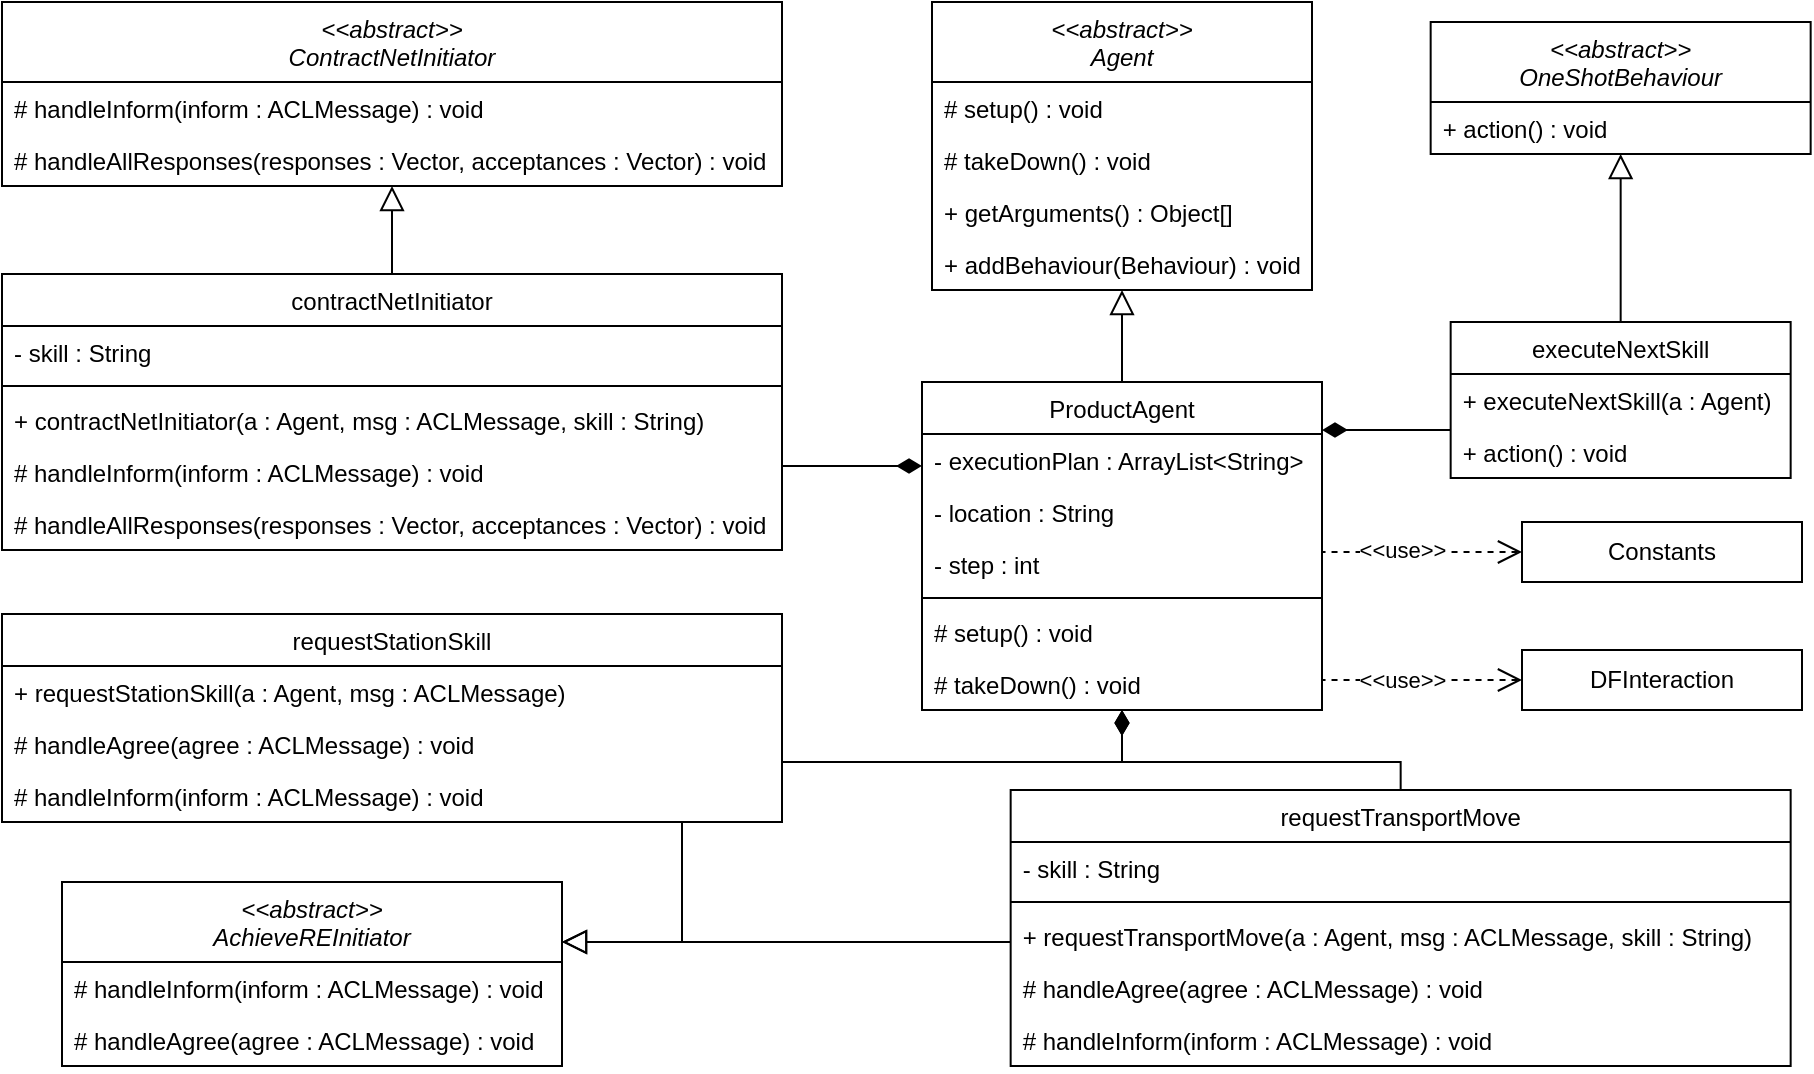 <mxfile version="24.7.5">
  <diagram id="C5RBs43oDa-KdzZeNtuy" name="Page-1">
    <mxGraphModel dx="1487" dy="989" grid="1" gridSize="10" guides="1" tooltips="1" connect="1" arrows="1" fold="1" page="1" pageScale="1" pageWidth="827" pageHeight="1169" math="0" shadow="0">
      <root>
        <mxCell id="WIyWlLk6GJQsqaUBKTNV-0" />
        <mxCell id="WIyWlLk6GJQsqaUBKTNV-1" parent="WIyWlLk6GJQsqaUBKTNV-0" />
        <mxCell id="zkfFHV4jXpPFQw0GAbJ--0" value="&lt;&lt;abstract&gt;&gt;&#xa;Agent" style="swimlane;fontStyle=2;align=center;verticalAlign=top;childLayout=stackLayout;horizontal=1;startSize=40;horizontalStack=0;resizeParent=1;resizeLast=0;collapsible=1;marginBottom=0;rounded=0;shadow=0;strokeWidth=1;" parent="WIyWlLk6GJQsqaUBKTNV-1" vertex="1">
          <mxGeometry x="375" y="30" width="190" height="144" as="geometry">
            <mxRectangle x="230" y="140" width="160" height="26" as="alternateBounds" />
          </mxGeometry>
        </mxCell>
        <mxCell id="zkfFHV4jXpPFQw0GAbJ--1" value="# setup() : void" style="text;align=left;verticalAlign=top;spacingLeft=4;spacingRight=4;overflow=hidden;rotatable=0;points=[[0,0.5],[1,0.5]];portConstraint=eastwest;" parent="zkfFHV4jXpPFQw0GAbJ--0" vertex="1">
          <mxGeometry y="40" width="190" height="26" as="geometry" />
        </mxCell>
        <mxCell id="zkfFHV4jXpPFQw0GAbJ--2" value="# takeDown() : void" style="text;align=left;verticalAlign=top;spacingLeft=4;spacingRight=4;overflow=hidden;rotatable=0;points=[[0,0.5],[1,0.5]];portConstraint=eastwest;rounded=0;shadow=0;html=0;" parent="zkfFHV4jXpPFQw0GAbJ--0" vertex="1">
          <mxGeometry y="66" width="190" height="26" as="geometry" />
        </mxCell>
        <mxCell id="zkfFHV4jXpPFQw0GAbJ--3" value="+ getArguments() : Object[]" style="text;align=left;verticalAlign=top;spacingLeft=4;spacingRight=4;overflow=hidden;rotatable=0;points=[[0,0.5],[1,0.5]];portConstraint=eastwest;rounded=0;shadow=0;html=0;" parent="zkfFHV4jXpPFQw0GAbJ--0" vertex="1">
          <mxGeometry y="92" width="190" height="26" as="geometry" />
        </mxCell>
        <mxCell id="3qOFRt8D9cqVfBlaZG_P-1" value="+ addBehaviour(Behaviour) : void" style="text;align=left;verticalAlign=top;spacingLeft=4;spacingRight=4;overflow=hidden;rotatable=0;points=[[0,0.5],[1,0.5]];portConstraint=eastwest;rounded=0;shadow=0;html=0;" parent="zkfFHV4jXpPFQw0GAbJ--0" vertex="1">
          <mxGeometry y="118" width="190" height="26" as="geometry" />
        </mxCell>
        <mxCell id="zkfFHV4jXpPFQw0GAbJ--6" value="ProductAgent" style="swimlane;fontStyle=0;align=center;verticalAlign=top;childLayout=stackLayout;horizontal=1;startSize=26;horizontalStack=0;resizeParent=1;resizeLast=0;collapsible=1;marginBottom=0;rounded=0;shadow=0;strokeWidth=1;" parent="WIyWlLk6GJQsqaUBKTNV-1" vertex="1">
          <mxGeometry x="370" y="220" width="200" height="164" as="geometry">
            <mxRectangle x="130" y="380" width="160" height="26" as="alternateBounds" />
          </mxGeometry>
        </mxCell>
        <mxCell id="zkfFHV4jXpPFQw0GAbJ--7" value="- executionPlan : ArrayList&lt;String&gt;" style="text;align=left;verticalAlign=top;spacingLeft=4;spacingRight=4;overflow=hidden;rotatable=0;points=[[0,0.5],[1,0.5]];portConstraint=eastwest;" parent="zkfFHV4jXpPFQw0GAbJ--6" vertex="1">
          <mxGeometry y="26" width="200" height="26" as="geometry" />
        </mxCell>
        <mxCell id="zkfFHV4jXpPFQw0GAbJ--8" value="- location : String" style="text;align=left;verticalAlign=top;spacingLeft=4;spacingRight=4;overflow=hidden;rotatable=0;points=[[0,0.5],[1,0.5]];portConstraint=eastwest;rounded=0;shadow=0;html=0;" parent="zkfFHV4jXpPFQw0GAbJ--6" vertex="1">
          <mxGeometry y="52" width="200" height="26" as="geometry" />
        </mxCell>
        <mxCell id="3qOFRt8D9cqVfBlaZG_P-0" value="- step : int" style="text;align=left;verticalAlign=top;spacingLeft=4;spacingRight=4;overflow=hidden;rotatable=0;points=[[0,0.5],[1,0.5]];portConstraint=eastwest;rounded=0;shadow=0;html=0;" parent="zkfFHV4jXpPFQw0GAbJ--6" vertex="1">
          <mxGeometry y="78" width="200" height="26" as="geometry" />
        </mxCell>
        <mxCell id="zkfFHV4jXpPFQw0GAbJ--9" value="" style="line;html=1;strokeWidth=1;align=left;verticalAlign=middle;spacingTop=-1;spacingLeft=3;spacingRight=3;rotatable=0;labelPosition=right;points=[];portConstraint=eastwest;" parent="zkfFHV4jXpPFQw0GAbJ--6" vertex="1">
          <mxGeometry y="104" width="200" height="8" as="geometry" />
        </mxCell>
        <mxCell id="zkfFHV4jXpPFQw0GAbJ--10" value="# setup() : void" style="text;align=left;verticalAlign=top;spacingLeft=4;spacingRight=4;overflow=hidden;rotatable=0;points=[[0,0.5],[1,0.5]];portConstraint=eastwest;fontStyle=0" parent="zkfFHV4jXpPFQw0GAbJ--6" vertex="1">
          <mxGeometry y="112" width="200" height="26" as="geometry" />
        </mxCell>
        <mxCell id="3qOFRt8D9cqVfBlaZG_P-2" value="# takeDown() : void" style="text;align=left;verticalAlign=top;spacingLeft=4;spacingRight=4;overflow=hidden;rotatable=0;points=[[0,0.5],[1,0.5]];portConstraint=eastwest;" parent="zkfFHV4jXpPFQw0GAbJ--6" vertex="1">
          <mxGeometry y="138" width="200" height="26" as="geometry" />
        </mxCell>
        <mxCell id="zkfFHV4jXpPFQw0GAbJ--12" value="" style="endArrow=block;endSize=10;endFill=0;shadow=0;strokeWidth=1;rounded=0;curved=0;edgeStyle=elbowEdgeStyle;elbow=vertical;" parent="WIyWlLk6GJQsqaUBKTNV-1" source="zkfFHV4jXpPFQw0GAbJ--6" target="zkfFHV4jXpPFQw0GAbJ--0" edge="1">
          <mxGeometry width="160" relative="1" as="geometry">
            <mxPoint x="450" y="63" as="sourcePoint" />
            <mxPoint x="450" y="63" as="targetPoint" />
          </mxGeometry>
        </mxCell>
        <mxCell id="zkfFHV4jXpPFQw0GAbJ--13" value="executeNextSkill" style="swimlane;fontStyle=0;align=center;verticalAlign=top;childLayout=stackLayout;horizontal=1;startSize=26;horizontalStack=0;resizeParent=1;resizeLast=0;collapsible=1;marginBottom=0;rounded=0;shadow=0;strokeWidth=1;" parent="WIyWlLk6GJQsqaUBKTNV-1" vertex="1">
          <mxGeometry x="634.33" y="190" width="170" height="78" as="geometry">
            <mxRectangle x="340" y="380" width="170" height="26" as="alternateBounds" />
          </mxGeometry>
        </mxCell>
        <mxCell id="zkfFHV4jXpPFQw0GAbJ--14" value="+ executeNextSkill(a : Agent)" style="text;align=left;verticalAlign=top;spacingLeft=4;spacingRight=4;overflow=hidden;rotatable=0;points=[[0,0.5],[1,0.5]];portConstraint=eastwest;" parent="zkfFHV4jXpPFQw0GAbJ--13" vertex="1">
          <mxGeometry y="26" width="170" height="26" as="geometry" />
        </mxCell>
        <mxCell id="3qOFRt8D9cqVfBlaZG_P-21" value="+ action() : void" style="text;align=left;verticalAlign=top;spacingLeft=4;spacingRight=4;overflow=hidden;rotatable=0;points=[[0,0.5],[1,0.5]];portConstraint=eastwest;" parent="zkfFHV4jXpPFQw0GAbJ--13" vertex="1">
          <mxGeometry y="52" width="170" height="26" as="geometry" />
        </mxCell>
        <mxCell id="3qOFRt8D9cqVfBlaZG_P-3" value="" style="html=1;startArrow=diamondThin;startFill=1;edgeStyle=elbowEdgeStyle;elbow=vertical;startSize=10;endArrow=none;endFill=0;rounded=0;" parent="WIyWlLk6GJQsqaUBKTNV-1" source="zkfFHV4jXpPFQw0GAbJ--6" target="zkfFHV4jXpPFQw0GAbJ--13" edge="1">
          <mxGeometry width="160" relative="1" as="geometry">
            <mxPoint x="690" y="40" as="sourcePoint" />
            <mxPoint x="850" y="40" as="targetPoint" />
          </mxGeometry>
        </mxCell>
        <mxCell id="3qOFRt8D9cqVfBlaZG_P-5" value="&lt;&lt;abstract&gt;&gt;&#xa;OneShotBehaviour" style="swimlane;fontStyle=2;align=center;verticalAlign=top;childLayout=stackLayout;horizontal=1;startSize=40;horizontalStack=0;resizeParent=1;resizeLast=0;collapsible=1;marginBottom=0;rounded=0;shadow=0;strokeWidth=1;" parent="WIyWlLk6GJQsqaUBKTNV-1" vertex="1">
          <mxGeometry x="624.33" y="40" width="190" height="66" as="geometry">
            <mxRectangle x="230" y="140" width="160" height="26" as="alternateBounds" />
          </mxGeometry>
        </mxCell>
        <mxCell id="3qOFRt8D9cqVfBlaZG_P-6" value="+ action() : void" style="text;align=left;verticalAlign=top;spacingLeft=4;spacingRight=4;overflow=hidden;rotatable=0;points=[[0,0.5],[1,0.5]];portConstraint=eastwest;" parent="3qOFRt8D9cqVfBlaZG_P-5" vertex="1">
          <mxGeometry y="40" width="190" height="26" as="geometry" />
        </mxCell>
        <mxCell id="3qOFRt8D9cqVfBlaZG_P-10" value="" style="endArrow=block;endSize=10;endFill=0;shadow=0;strokeWidth=1;rounded=0;curved=0;edgeStyle=elbowEdgeStyle;elbow=vertical;" parent="WIyWlLk6GJQsqaUBKTNV-1" source="zkfFHV4jXpPFQw0GAbJ--13" target="3qOFRt8D9cqVfBlaZG_P-5" edge="1">
          <mxGeometry width="160" relative="1" as="geometry">
            <mxPoint x="494.33" y="230" as="sourcePoint" />
            <mxPoint x="494.33" y="184" as="targetPoint" />
          </mxGeometry>
        </mxCell>
        <mxCell id="3qOFRt8D9cqVfBlaZG_P-11" value="contractNetInitiator" style="swimlane;fontStyle=0;align=center;verticalAlign=top;childLayout=stackLayout;horizontal=1;startSize=26;horizontalStack=0;resizeParent=1;resizeLast=0;collapsible=1;marginBottom=0;rounded=0;shadow=0;strokeWidth=1;" parent="WIyWlLk6GJQsqaUBKTNV-1" vertex="1">
          <mxGeometry x="-90" y="166" width="390" height="138" as="geometry">
            <mxRectangle x="340" y="380" width="170" height="26" as="alternateBounds" />
          </mxGeometry>
        </mxCell>
        <mxCell id="3qOFRt8D9cqVfBlaZG_P-12" value="- skill : String" style="text;align=left;verticalAlign=top;spacingLeft=4;spacingRight=4;overflow=hidden;rotatable=0;points=[[0,0.5],[1,0.5]];portConstraint=eastwest;" parent="3qOFRt8D9cqVfBlaZG_P-11" vertex="1">
          <mxGeometry y="26" width="390" height="26" as="geometry" />
        </mxCell>
        <mxCell id="3qOFRt8D9cqVfBlaZG_P-17" value="" style="line;html=1;strokeWidth=1;align=left;verticalAlign=middle;spacingTop=-1;spacingLeft=3;spacingRight=3;rotatable=0;labelPosition=right;points=[];portConstraint=eastwest;" parent="3qOFRt8D9cqVfBlaZG_P-11" vertex="1">
          <mxGeometry y="52" width="390" height="8" as="geometry" />
        </mxCell>
        <mxCell id="3qOFRt8D9cqVfBlaZG_P-15" value="+ contractNetInitiator(a : Agent, msg : ACLMessage, skill : String)" style="text;align=left;verticalAlign=top;spacingLeft=4;spacingRight=4;overflow=hidden;rotatable=0;points=[[0,0.5],[1,0.5]];portConstraint=eastwest;" parent="3qOFRt8D9cqVfBlaZG_P-11" vertex="1">
          <mxGeometry y="60" width="390" height="26" as="geometry" />
        </mxCell>
        <mxCell id="3qOFRt8D9cqVfBlaZG_P-22" value="# handleInform(inform : ACLMessage) : void" style="text;align=left;verticalAlign=top;spacingLeft=4;spacingRight=4;overflow=hidden;rotatable=0;points=[[0,0.5],[1,0.5]];portConstraint=eastwest;" parent="3qOFRt8D9cqVfBlaZG_P-11" vertex="1">
          <mxGeometry y="86" width="390" height="26" as="geometry" />
        </mxCell>
        <mxCell id="3qOFRt8D9cqVfBlaZG_P-23" value="# handleAllResponses(responses : Vector, acceptances : Vector) : void" style="text;align=left;verticalAlign=top;spacingLeft=4;spacingRight=4;overflow=hidden;rotatable=0;points=[[0,0.5],[1,0.5]];portConstraint=eastwest;" parent="3qOFRt8D9cqVfBlaZG_P-11" vertex="1">
          <mxGeometry y="112" width="390" height="26" as="geometry" />
        </mxCell>
        <mxCell id="3qOFRt8D9cqVfBlaZG_P-13" value="&lt;&lt;abstract&gt;&gt;&#xa;ContractNetInitiator" style="swimlane;fontStyle=2;align=center;verticalAlign=top;childLayout=stackLayout;horizontal=1;startSize=40;horizontalStack=0;resizeParent=1;resizeLast=0;collapsible=1;marginBottom=0;rounded=0;shadow=0;strokeWidth=1;" parent="WIyWlLk6GJQsqaUBKTNV-1" vertex="1">
          <mxGeometry x="-90" y="30" width="390" height="92" as="geometry">
            <mxRectangle x="230" y="140" width="160" height="26" as="alternateBounds" />
          </mxGeometry>
        </mxCell>
        <mxCell id="3qOFRt8D9cqVfBlaZG_P-33" value="# handleInform(inform : ACLMessage) : void" style="text;align=left;verticalAlign=top;spacingLeft=4;spacingRight=4;overflow=hidden;rotatable=0;points=[[0,0.5],[1,0.5]];portConstraint=eastwest;" parent="3qOFRt8D9cqVfBlaZG_P-13" vertex="1">
          <mxGeometry y="40" width="390" height="26" as="geometry" />
        </mxCell>
        <mxCell id="3qOFRt8D9cqVfBlaZG_P-34" value="# handleAllResponses(responses : Vector, acceptances : Vector) : void" style="text;align=left;verticalAlign=top;spacingLeft=4;spacingRight=4;overflow=hidden;rotatable=0;points=[[0,0.5],[1,0.5]];portConstraint=eastwest;" parent="3qOFRt8D9cqVfBlaZG_P-13" vertex="1">
          <mxGeometry y="66" width="390" height="26" as="geometry" />
        </mxCell>
        <mxCell id="3qOFRt8D9cqVfBlaZG_P-19" value="" style="html=1;startArrow=diamondThin;startFill=1;edgeStyle=elbowEdgeStyle;elbow=vertical;startSize=10;endArrow=none;endFill=0;rounded=0;" parent="WIyWlLk6GJQsqaUBKTNV-1" source="zkfFHV4jXpPFQw0GAbJ--6" target="3qOFRt8D9cqVfBlaZG_P-11" edge="1">
          <mxGeometry width="160" relative="1" as="geometry">
            <mxPoint x="290" y="370" as="sourcePoint" />
            <mxPoint x="340" y="370" as="targetPoint" />
          </mxGeometry>
        </mxCell>
        <mxCell id="3qOFRt8D9cqVfBlaZG_P-20" value="" style="endArrow=block;endSize=10;endFill=0;shadow=0;strokeWidth=1;rounded=0;curved=0;edgeStyle=elbowEdgeStyle;elbow=vertical;" parent="WIyWlLk6GJQsqaUBKTNV-1" source="3qOFRt8D9cqVfBlaZG_P-11" target="3qOFRt8D9cqVfBlaZG_P-13" edge="1">
          <mxGeometry width="160" relative="1" as="geometry">
            <mxPoint x="220" y="206" as="sourcePoint" />
            <mxPoint x="220" y="160" as="targetPoint" />
          </mxGeometry>
        </mxCell>
        <mxCell id="3qOFRt8D9cqVfBlaZG_P-24" value="requestTransportMove" style="swimlane;fontStyle=0;align=center;verticalAlign=top;childLayout=stackLayout;horizontal=1;startSize=26;horizontalStack=0;resizeParent=1;resizeLast=0;collapsible=1;marginBottom=0;rounded=0;shadow=0;strokeWidth=1;" parent="WIyWlLk6GJQsqaUBKTNV-1" vertex="1">
          <mxGeometry x="414.33" y="424" width="390" height="138" as="geometry">
            <mxRectangle x="340" y="380" width="170" height="26" as="alternateBounds" />
          </mxGeometry>
        </mxCell>
        <mxCell id="3qOFRt8D9cqVfBlaZG_P-25" value="- skill : String" style="text;align=left;verticalAlign=top;spacingLeft=4;spacingRight=4;overflow=hidden;rotatable=0;points=[[0,0.5],[1,0.5]];portConstraint=eastwest;" parent="3qOFRt8D9cqVfBlaZG_P-24" vertex="1">
          <mxGeometry y="26" width="390" height="26" as="geometry" />
        </mxCell>
        <mxCell id="3qOFRt8D9cqVfBlaZG_P-26" value="" style="line;html=1;strokeWidth=1;align=left;verticalAlign=middle;spacingTop=-1;spacingLeft=3;spacingRight=3;rotatable=0;labelPosition=right;points=[];portConstraint=eastwest;" parent="3qOFRt8D9cqVfBlaZG_P-24" vertex="1">
          <mxGeometry y="52" width="390" height="8" as="geometry" />
        </mxCell>
        <mxCell id="3qOFRt8D9cqVfBlaZG_P-27" value="+ requestTransportMove(a : Agent, msg : ACLMessage, skill : String)" style="text;align=left;verticalAlign=top;spacingLeft=4;spacingRight=4;overflow=hidden;rotatable=0;points=[[0,0.5],[1,0.5]];portConstraint=eastwest;" parent="3qOFRt8D9cqVfBlaZG_P-24" vertex="1">
          <mxGeometry y="60" width="390" height="26" as="geometry" />
        </mxCell>
        <mxCell id="3qOFRt8D9cqVfBlaZG_P-28" value="# handleAgree(agree : ACLMessage) : void" style="text;align=left;verticalAlign=top;spacingLeft=4;spacingRight=4;overflow=hidden;rotatable=0;points=[[0,0.5],[1,0.5]];portConstraint=eastwest;" parent="3qOFRt8D9cqVfBlaZG_P-24" vertex="1">
          <mxGeometry y="86" width="390" height="26" as="geometry" />
        </mxCell>
        <mxCell id="3qOFRt8D9cqVfBlaZG_P-29" value="# handleInform(inform : ACLMessage) : void" style="text;align=left;verticalAlign=top;spacingLeft=4;spacingRight=4;overflow=hidden;rotatable=0;points=[[0,0.5],[1,0.5]];portConstraint=eastwest;" parent="3qOFRt8D9cqVfBlaZG_P-24" vertex="1">
          <mxGeometry y="112" width="390" height="26" as="geometry" />
        </mxCell>
        <mxCell id="3qOFRt8D9cqVfBlaZG_P-30" value="&lt;&lt;abstract&gt;&gt;&#xa;AchieveREInitiator" style="swimlane;fontStyle=2;align=center;verticalAlign=top;childLayout=stackLayout;horizontal=1;startSize=40;horizontalStack=0;resizeParent=1;resizeLast=0;collapsible=1;marginBottom=0;rounded=0;shadow=0;strokeWidth=1;" parent="WIyWlLk6GJQsqaUBKTNV-1" vertex="1">
          <mxGeometry x="-60" y="470" width="250" height="92" as="geometry">
            <mxRectangle x="230" y="140" width="160" height="26" as="alternateBounds" />
          </mxGeometry>
        </mxCell>
        <mxCell id="uo48DpWydSHIOrstyPxe-12" value="# handleInform(inform : ACLMessage) : void" style="text;align=left;verticalAlign=top;spacingLeft=4;spacingRight=4;overflow=hidden;rotatable=0;points=[[0,0.5],[1,0.5]];portConstraint=eastwest;" parent="3qOFRt8D9cqVfBlaZG_P-30" vertex="1">
          <mxGeometry y="40" width="250" height="26" as="geometry" />
        </mxCell>
        <mxCell id="uo48DpWydSHIOrstyPxe-11" value="# handleAgree(agree : ACLMessage) : void" style="text;align=left;verticalAlign=top;spacingLeft=4;spacingRight=4;overflow=hidden;rotatable=0;points=[[0,0.5],[1,0.5]];portConstraint=eastwest;" parent="3qOFRt8D9cqVfBlaZG_P-30" vertex="1">
          <mxGeometry y="66" width="250" height="26" as="geometry" />
        </mxCell>
        <mxCell id="3qOFRt8D9cqVfBlaZG_P-32" value="" style="endArrow=block;endSize=10;endFill=0;shadow=0;strokeWidth=1;rounded=0;curved=0;edgeStyle=elbowEdgeStyle;elbow=vertical;" parent="WIyWlLk6GJQsqaUBKTNV-1" source="3qOFRt8D9cqVfBlaZG_P-24" target="3qOFRt8D9cqVfBlaZG_P-30" edge="1">
          <mxGeometry width="160" relative="1" as="geometry">
            <mxPoint x="45" y="751" as="sourcePoint" />
            <mxPoint x="45" y="705" as="targetPoint" />
            <Array as="points">
              <mxPoint x="270" y="500" />
            </Array>
          </mxGeometry>
        </mxCell>
        <mxCell id="3qOFRt8D9cqVfBlaZG_P-35" value="requestStationSkill" style="swimlane;fontStyle=0;align=center;verticalAlign=top;childLayout=stackLayout;horizontal=1;startSize=26;horizontalStack=0;resizeParent=1;resizeLast=0;collapsible=1;marginBottom=0;rounded=0;shadow=0;strokeWidth=1;" parent="WIyWlLk6GJQsqaUBKTNV-1" vertex="1">
          <mxGeometry x="-90" y="336" width="390" height="104" as="geometry">
            <mxRectangle x="340" y="380" width="170" height="26" as="alternateBounds" />
          </mxGeometry>
        </mxCell>
        <mxCell id="3qOFRt8D9cqVfBlaZG_P-38" value="+ requestStationSkill(a : Agent, msg : ACLMessage)" style="text;align=left;verticalAlign=top;spacingLeft=4;spacingRight=4;overflow=hidden;rotatable=0;points=[[0,0.5],[1,0.5]];portConstraint=eastwest;" parent="3qOFRt8D9cqVfBlaZG_P-35" vertex="1">
          <mxGeometry y="26" width="390" height="26" as="geometry" />
        </mxCell>
        <mxCell id="3qOFRt8D9cqVfBlaZG_P-39" value="# handleAgree(agree : ACLMessage) : void" style="text;align=left;verticalAlign=top;spacingLeft=4;spacingRight=4;overflow=hidden;rotatable=0;points=[[0,0.5],[1,0.5]];portConstraint=eastwest;" parent="3qOFRt8D9cqVfBlaZG_P-35" vertex="1">
          <mxGeometry y="52" width="390" height="26" as="geometry" />
        </mxCell>
        <mxCell id="3qOFRt8D9cqVfBlaZG_P-40" value="# handleInform(inform : ACLMessage) : void" style="text;align=left;verticalAlign=top;spacingLeft=4;spacingRight=4;overflow=hidden;rotatable=0;points=[[0,0.5],[1,0.5]];portConstraint=eastwest;" parent="3qOFRt8D9cqVfBlaZG_P-35" vertex="1">
          <mxGeometry y="78" width="390" height="26" as="geometry" />
        </mxCell>
        <mxCell id="3qOFRt8D9cqVfBlaZG_P-41" value="" style="endArrow=block;endSize=10;endFill=0;shadow=0;strokeWidth=1;rounded=0;curved=0;edgeStyle=elbowEdgeStyle;elbow=vertical;" parent="WIyWlLk6GJQsqaUBKTNV-1" source="3qOFRt8D9cqVfBlaZG_P-35" target="3qOFRt8D9cqVfBlaZG_P-30" edge="1">
          <mxGeometry width="160" relative="1" as="geometry">
            <mxPoint x="-80" y="788" as="sourcePoint" />
            <mxPoint x="-80" y="690" as="targetPoint" />
            <Array as="points">
              <mxPoint x="250" y="500" />
            </Array>
          </mxGeometry>
        </mxCell>
        <mxCell id="uo48DpWydSHIOrstyPxe-1" value="" style="html=1;startArrow=diamondThin;startFill=1;edgeStyle=elbowEdgeStyle;elbow=vertical;startSize=10;endArrow=none;endFill=0;rounded=0;entryX=0.5;entryY=0;entryDx=0;entryDy=0;" parent="WIyWlLk6GJQsqaUBKTNV-1" source="zkfFHV4jXpPFQw0GAbJ--6" target="3qOFRt8D9cqVfBlaZG_P-24" edge="1">
          <mxGeometry width="160" relative="1" as="geometry">
            <mxPoint x="480" y="400" as="sourcePoint" />
            <mxPoint x="594" y="440" as="targetPoint" />
            <Array as="points">
              <mxPoint x="470" y="410" />
            </Array>
          </mxGeometry>
        </mxCell>
        <mxCell id="uo48DpWydSHIOrstyPxe-3" value="" style="html=1;startArrow=diamondThin;startFill=1;edgeStyle=elbowEdgeStyle;elbow=vertical;startSize=10;endArrow=none;endFill=0;rounded=0;" parent="WIyWlLk6GJQsqaUBKTNV-1" source="zkfFHV4jXpPFQw0GAbJ--6" target="3qOFRt8D9cqVfBlaZG_P-35" edge="1">
          <mxGeometry width="160" relative="1" as="geometry">
            <mxPoint x="480" y="394" as="sourcePoint" />
            <mxPoint x="605" y="450" as="targetPoint" />
            <Array as="points">
              <mxPoint x="470" y="410" />
            </Array>
          </mxGeometry>
        </mxCell>
        <mxCell id="rLOk122YiYNri-T8eEhh-3" style="edgeStyle=orthogonalEdgeStyle;rounded=0;orthogonalLoop=1;jettySize=auto;html=1;endSize=10;endArrow=none;endFill=0;dashed=1;startArrow=open;startFill=0;startSize=10;" edge="1" parent="WIyWlLk6GJQsqaUBKTNV-1" source="rLOk122YiYNri-T8eEhh-0" target="zkfFHV4jXpPFQw0GAbJ--6">
          <mxGeometry relative="1" as="geometry">
            <Array as="points">
              <mxPoint x="600" y="369" />
              <mxPoint x="600" y="369" />
            </Array>
          </mxGeometry>
        </mxCell>
        <mxCell id="rLOk122YiYNri-T8eEhh-5" value="&amp;lt;&amp;lt;use&amp;gt;&amp;gt;" style="edgeLabel;html=1;align=center;verticalAlign=middle;resizable=0;points=[];" vertex="1" connectable="0" parent="rLOk122YiYNri-T8eEhh-3">
          <mxGeometry x="-0.548" relative="1" as="geometry">
            <mxPoint x="-38" as="offset" />
          </mxGeometry>
        </mxCell>
        <mxCell id="rLOk122YiYNri-T8eEhh-0" value="DFInteraction" style="rounded=0;whiteSpace=wrap;html=1;" vertex="1" parent="WIyWlLk6GJQsqaUBKTNV-1">
          <mxGeometry x="670" y="354" width="140" height="30" as="geometry" />
        </mxCell>
        <mxCell id="rLOk122YiYNri-T8eEhh-2" style="edgeStyle=orthogonalEdgeStyle;rounded=0;orthogonalLoop=1;jettySize=auto;html=1;endSize=10;endArrow=none;endFill=0;dashed=1;startArrow=open;startFill=0;startSize=10;" edge="1" parent="WIyWlLk6GJQsqaUBKTNV-1" source="rLOk122YiYNri-T8eEhh-1" target="3qOFRt8D9cqVfBlaZG_P-0">
          <mxGeometry relative="1" as="geometry">
            <Array as="points">
              <mxPoint x="600" y="305" />
              <mxPoint x="600" y="305" />
            </Array>
          </mxGeometry>
        </mxCell>
        <mxCell id="rLOk122YiYNri-T8eEhh-4" value="&amp;lt;&amp;lt;use&amp;gt;&amp;gt;" style="edgeLabel;html=1;align=center;verticalAlign=middle;resizable=0;points=[];" vertex="1" connectable="0" parent="rLOk122YiYNri-T8eEhh-2">
          <mxGeometry x="0.464" relative="1" as="geometry">
            <mxPoint x="13" y="-1" as="offset" />
          </mxGeometry>
        </mxCell>
        <mxCell id="rLOk122YiYNri-T8eEhh-1" value="Constants" style="rounded=0;whiteSpace=wrap;html=1;" vertex="1" parent="WIyWlLk6GJQsqaUBKTNV-1">
          <mxGeometry x="670" y="290" width="140" height="30" as="geometry" />
        </mxCell>
      </root>
    </mxGraphModel>
  </diagram>
</mxfile>
